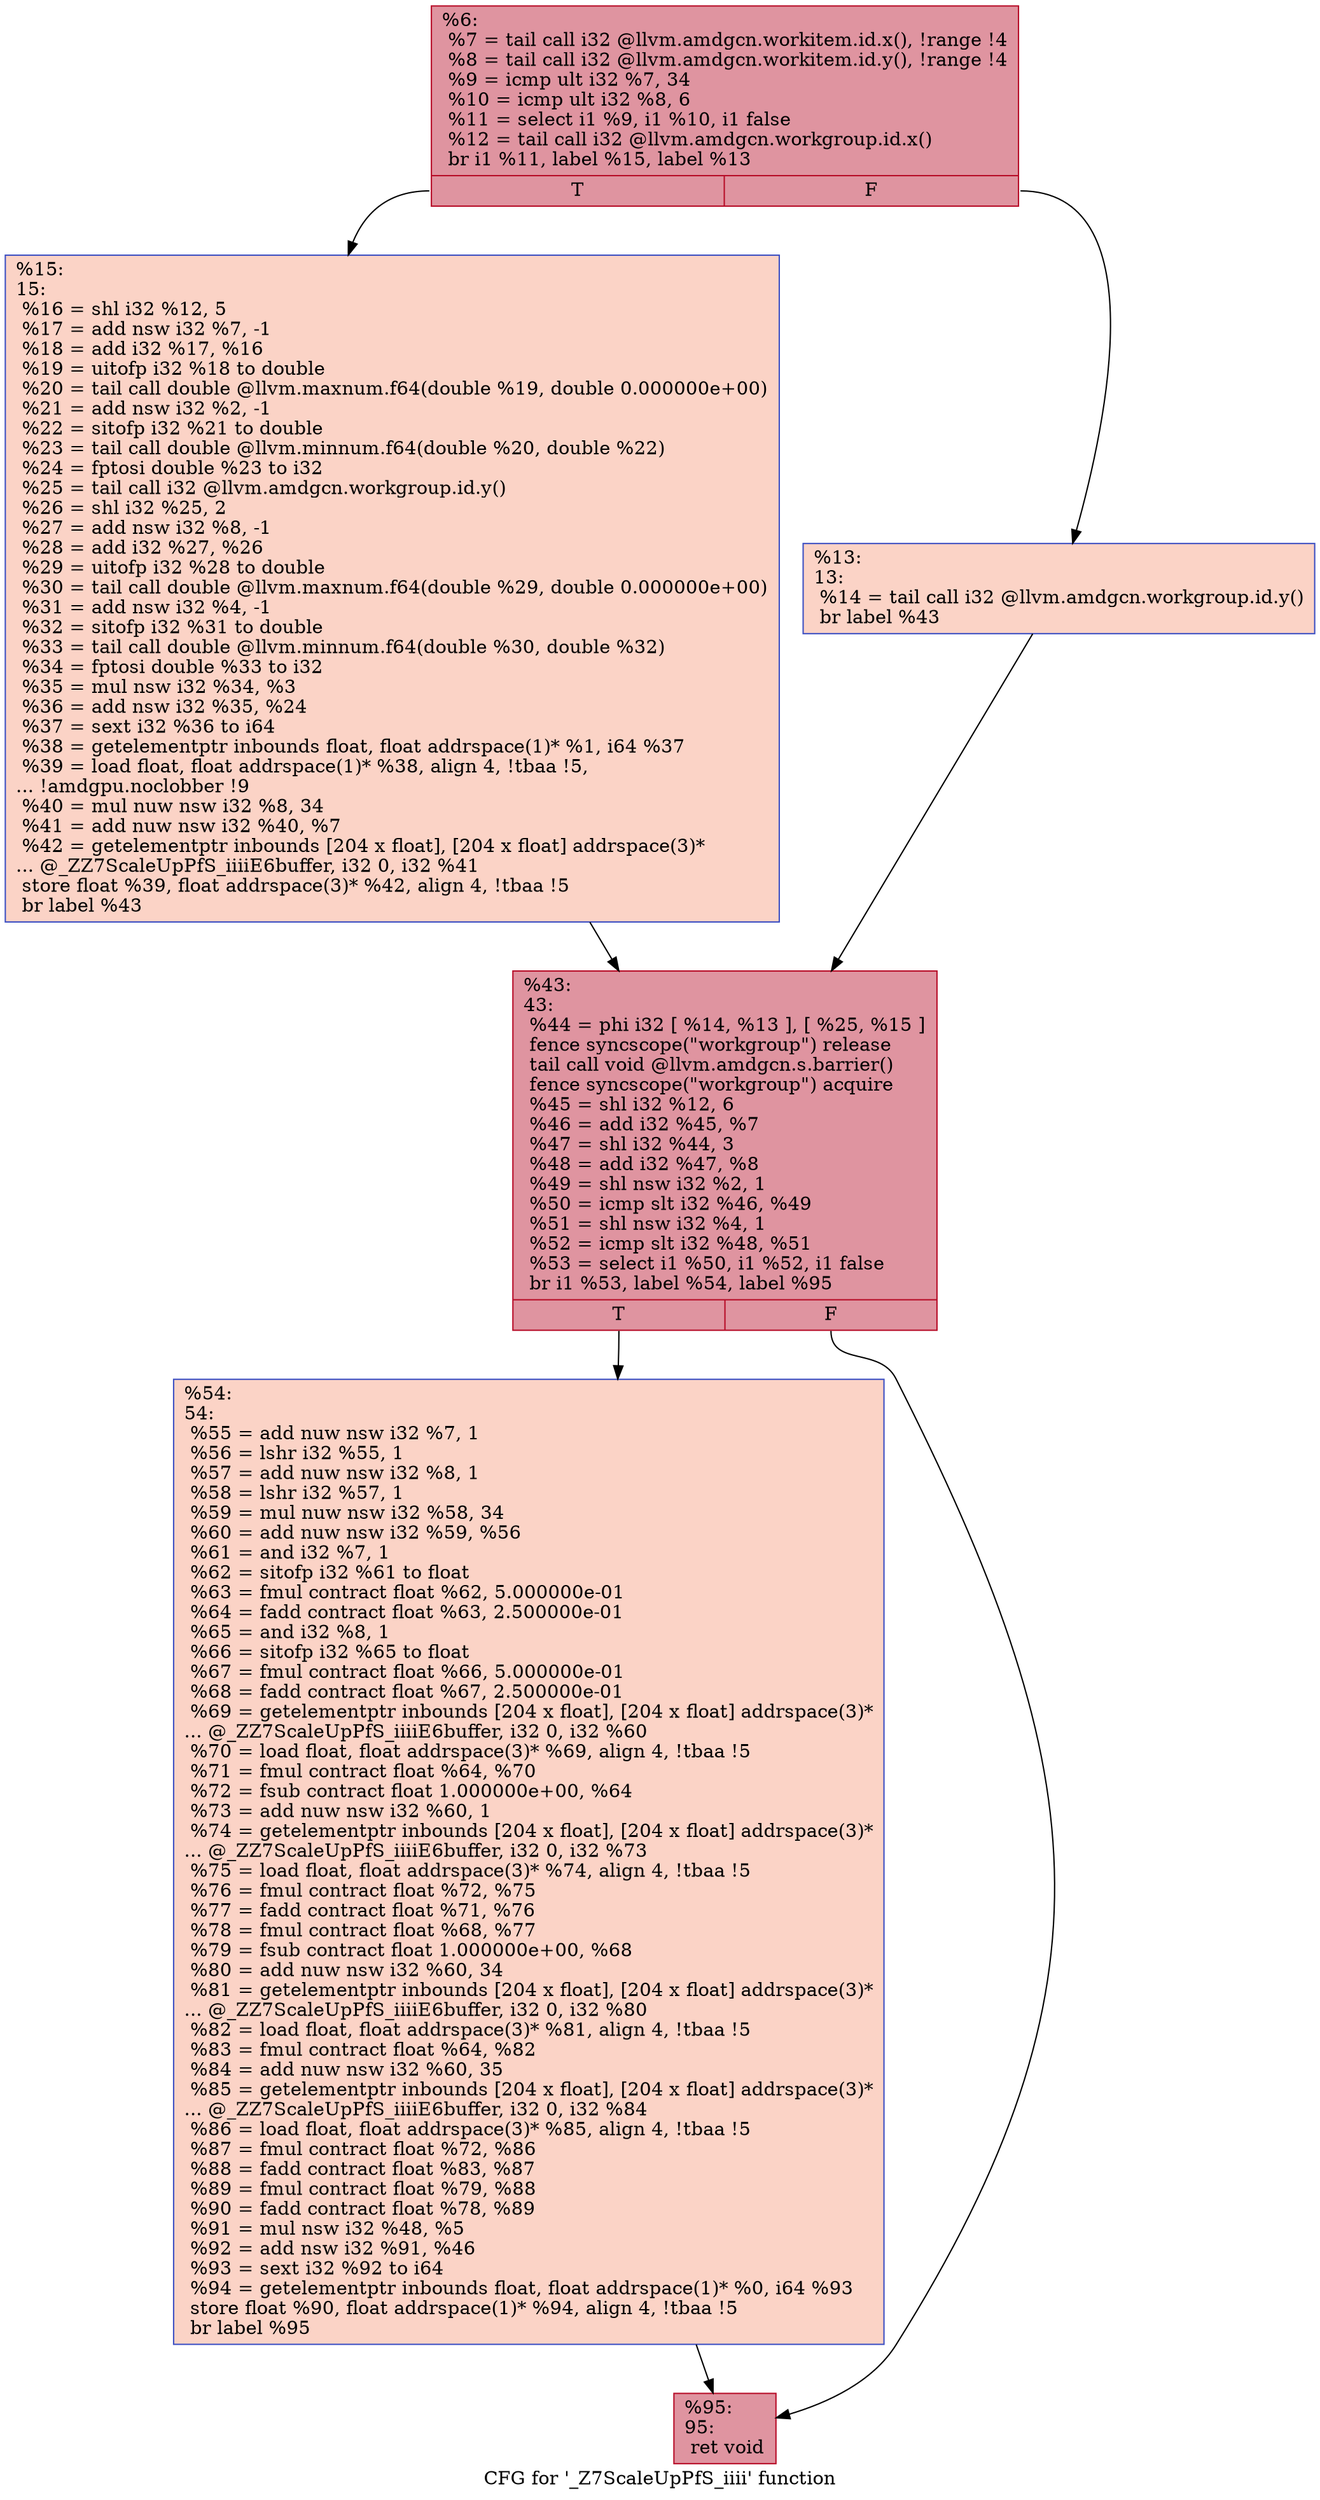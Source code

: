 digraph "CFG for '_Z7ScaleUpPfS_iiii' function" {
	label="CFG for '_Z7ScaleUpPfS_iiii' function";

	Node0x5e03be0 [shape=record,color="#b70d28ff", style=filled, fillcolor="#b70d2870",label="{%6:\l  %7 = tail call i32 @llvm.amdgcn.workitem.id.x(), !range !4\l  %8 = tail call i32 @llvm.amdgcn.workitem.id.y(), !range !4\l  %9 = icmp ult i32 %7, 34\l  %10 = icmp ult i32 %8, 6\l  %11 = select i1 %9, i1 %10, i1 false\l  %12 = tail call i32 @llvm.amdgcn.workgroup.id.x()\l  br i1 %11, label %15, label %13\l|{<s0>T|<s1>F}}"];
	Node0x5e03be0:s0 -> Node0x5e05be0;
	Node0x5e03be0:s1 -> Node0x5e05c70;
	Node0x5e05c70 [shape=record,color="#3d50c3ff", style=filled, fillcolor="#f59c7d70",label="{%13:\l13:                                               \l  %14 = tail call i32 @llvm.amdgcn.workgroup.id.y()\l  br label %43\l}"];
	Node0x5e05c70 -> Node0x5e05f80;
	Node0x5e05be0 [shape=record,color="#3d50c3ff", style=filled, fillcolor="#f59c7d70",label="{%15:\l15:                                               \l  %16 = shl i32 %12, 5\l  %17 = add nsw i32 %7, -1\l  %18 = add i32 %17, %16\l  %19 = uitofp i32 %18 to double\l  %20 = tail call double @llvm.maxnum.f64(double %19, double 0.000000e+00)\l  %21 = add nsw i32 %2, -1\l  %22 = sitofp i32 %21 to double\l  %23 = tail call double @llvm.minnum.f64(double %20, double %22)\l  %24 = fptosi double %23 to i32\l  %25 = tail call i32 @llvm.amdgcn.workgroup.id.y()\l  %26 = shl i32 %25, 2\l  %27 = add nsw i32 %8, -1\l  %28 = add i32 %27, %26\l  %29 = uitofp i32 %28 to double\l  %30 = tail call double @llvm.maxnum.f64(double %29, double 0.000000e+00)\l  %31 = add nsw i32 %4, -1\l  %32 = sitofp i32 %31 to double\l  %33 = tail call double @llvm.minnum.f64(double %30, double %32)\l  %34 = fptosi double %33 to i32\l  %35 = mul nsw i32 %34, %3\l  %36 = add nsw i32 %35, %24\l  %37 = sext i32 %36 to i64\l  %38 = getelementptr inbounds float, float addrspace(1)* %1, i64 %37\l  %39 = load float, float addrspace(1)* %38, align 4, !tbaa !5,\l... !amdgpu.noclobber !9\l  %40 = mul nuw nsw i32 %8, 34\l  %41 = add nuw nsw i32 %40, %7\l  %42 = getelementptr inbounds [204 x float], [204 x float] addrspace(3)*\l... @_ZZ7ScaleUpPfS_iiiiE6buffer, i32 0, i32 %41\l  store float %39, float addrspace(3)* %42, align 4, !tbaa !5\l  br label %43\l}"];
	Node0x5e05be0 -> Node0x5e05f80;
	Node0x5e05f80 [shape=record,color="#b70d28ff", style=filled, fillcolor="#b70d2870",label="{%43:\l43:                                               \l  %44 = phi i32 [ %14, %13 ], [ %25, %15 ]\l  fence syncscope(\"workgroup\") release\l  tail call void @llvm.amdgcn.s.barrier()\l  fence syncscope(\"workgroup\") acquire\l  %45 = shl i32 %12, 6\l  %46 = add i32 %45, %7\l  %47 = shl i32 %44, 3\l  %48 = add i32 %47, %8\l  %49 = shl nsw i32 %2, 1\l  %50 = icmp slt i32 %46, %49\l  %51 = shl nsw i32 %4, 1\l  %52 = icmp slt i32 %48, %51\l  %53 = select i1 %50, i1 %52, i1 false\l  br i1 %53, label %54, label %95\l|{<s0>T|<s1>F}}"];
	Node0x5e05f80:s0 -> Node0x5e09330;
	Node0x5e05f80:s1 -> Node0x5e09380;
	Node0x5e09330 [shape=record,color="#3d50c3ff", style=filled, fillcolor="#f59c7d70",label="{%54:\l54:                                               \l  %55 = add nuw nsw i32 %7, 1\l  %56 = lshr i32 %55, 1\l  %57 = add nuw nsw i32 %8, 1\l  %58 = lshr i32 %57, 1\l  %59 = mul nuw nsw i32 %58, 34\l  %60 = add nuw nsw i32 %59, %56\l  %61 = and i32 %7, 1\l  %62 = sitofp i32 %61 to float\l  %63 = fmul contract float %62, 5.000000e-01\l  %64 = fadd contract float %63, 2.500000e-01\l  %65 = and i32 %8, 1\l  %66 = sitofp i32 %65 to float\l  %67 = fmul contract float %66, 5.000000e-01\l  %68 = fadd contract float %67, 2.500000e-01\l  %69 = getelementptr inbounds [204 x float], [204 x float] addrspace(3)*\l... @_ZZ7ScaleUpPfS_iiiiE6buffer, i32 0, i32 %60\l  %70 = load float, float addrspace(3)* %69, align 4, !tbaa !5\l  %71 = fmul contract float %64, %70\l  %72 = fsub contract float 1.000000e+00, %64\l  %73 = add nuw nsw i32 %60, 1\l  %74 = getelementptr inbounds [204 x float], [204 x float] addrspace(3)*\l... @_ZZ7ScaleUpPfS_iiiiE6buffer, i32 0, i32 %73\l  %75 = load float, float addrspace(3)* %74, align 4, !tbaa !5\l  %76 = fmul contract float %72, %75\l  %77 = fadd contract float %71, %76\l  %78 = fmul contract float %68, %77\l  %79 = fsub contract float 1.000000e+00, %68\l  %80 = add nuw nsw i32 %60, 34\l  %81 = getelementptr inbounds [204 x float], [204 x float] addrspace(3)*\l... @_ZZ7ScaleUpPfS_iiiiE6buffer, i32 0, i32 %80\l  %82 = load float, float addrspace(3)* %81, align 4, !tbaa !5\l  %83 = fmul contract float %64, %82\l  %84 = add nuw nsw i32 %60, 35\l  %85 = getelementptr inbounds [204 x float], [204 x float] addrspace(3)*\l... @_ZZ7ScaleUpPfS_iiiiE6buffer, i32 0, i32 %84\l  %86 = load float, float addrspace(3)* %85, align 4, !tbaa !5\l  %87 = fmul contract float %72, %86\l  %88 = fadd contract float %83, %87\l  %89 = fmul contract float %79, %88\l  %90 = fadd contract float %78, %89\l  %91 = mul nsw i32 %48, %5\l  %92 = add nsw i32 %91, %46\l  %93 = sext i32 %92 to i64\l  %94 = getelementptr inbounds float, float addrspace(1)* %0, i64 %93\l  store float %90, float addrspace(1)* %94, align 4, !tbaa !5\l  br label %95\l}"];
	Node0x5e09330 -> Node0x5e09380;
	Node0x5e09380 [shape=record,color="#b70d28ff", style=filled, fillcolor="#b70d2870",label="{%95:\l95:                                               \l  ret void\l}"];
}
